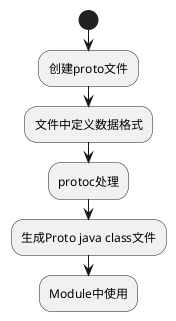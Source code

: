 @startuml
'https://plantuml.com/sequence-diagram

start
:创建proto文件;
:文件中定义数据格式;
:protoc处理;
:生成Proto java class文件;
:Module中使用;
@enduml